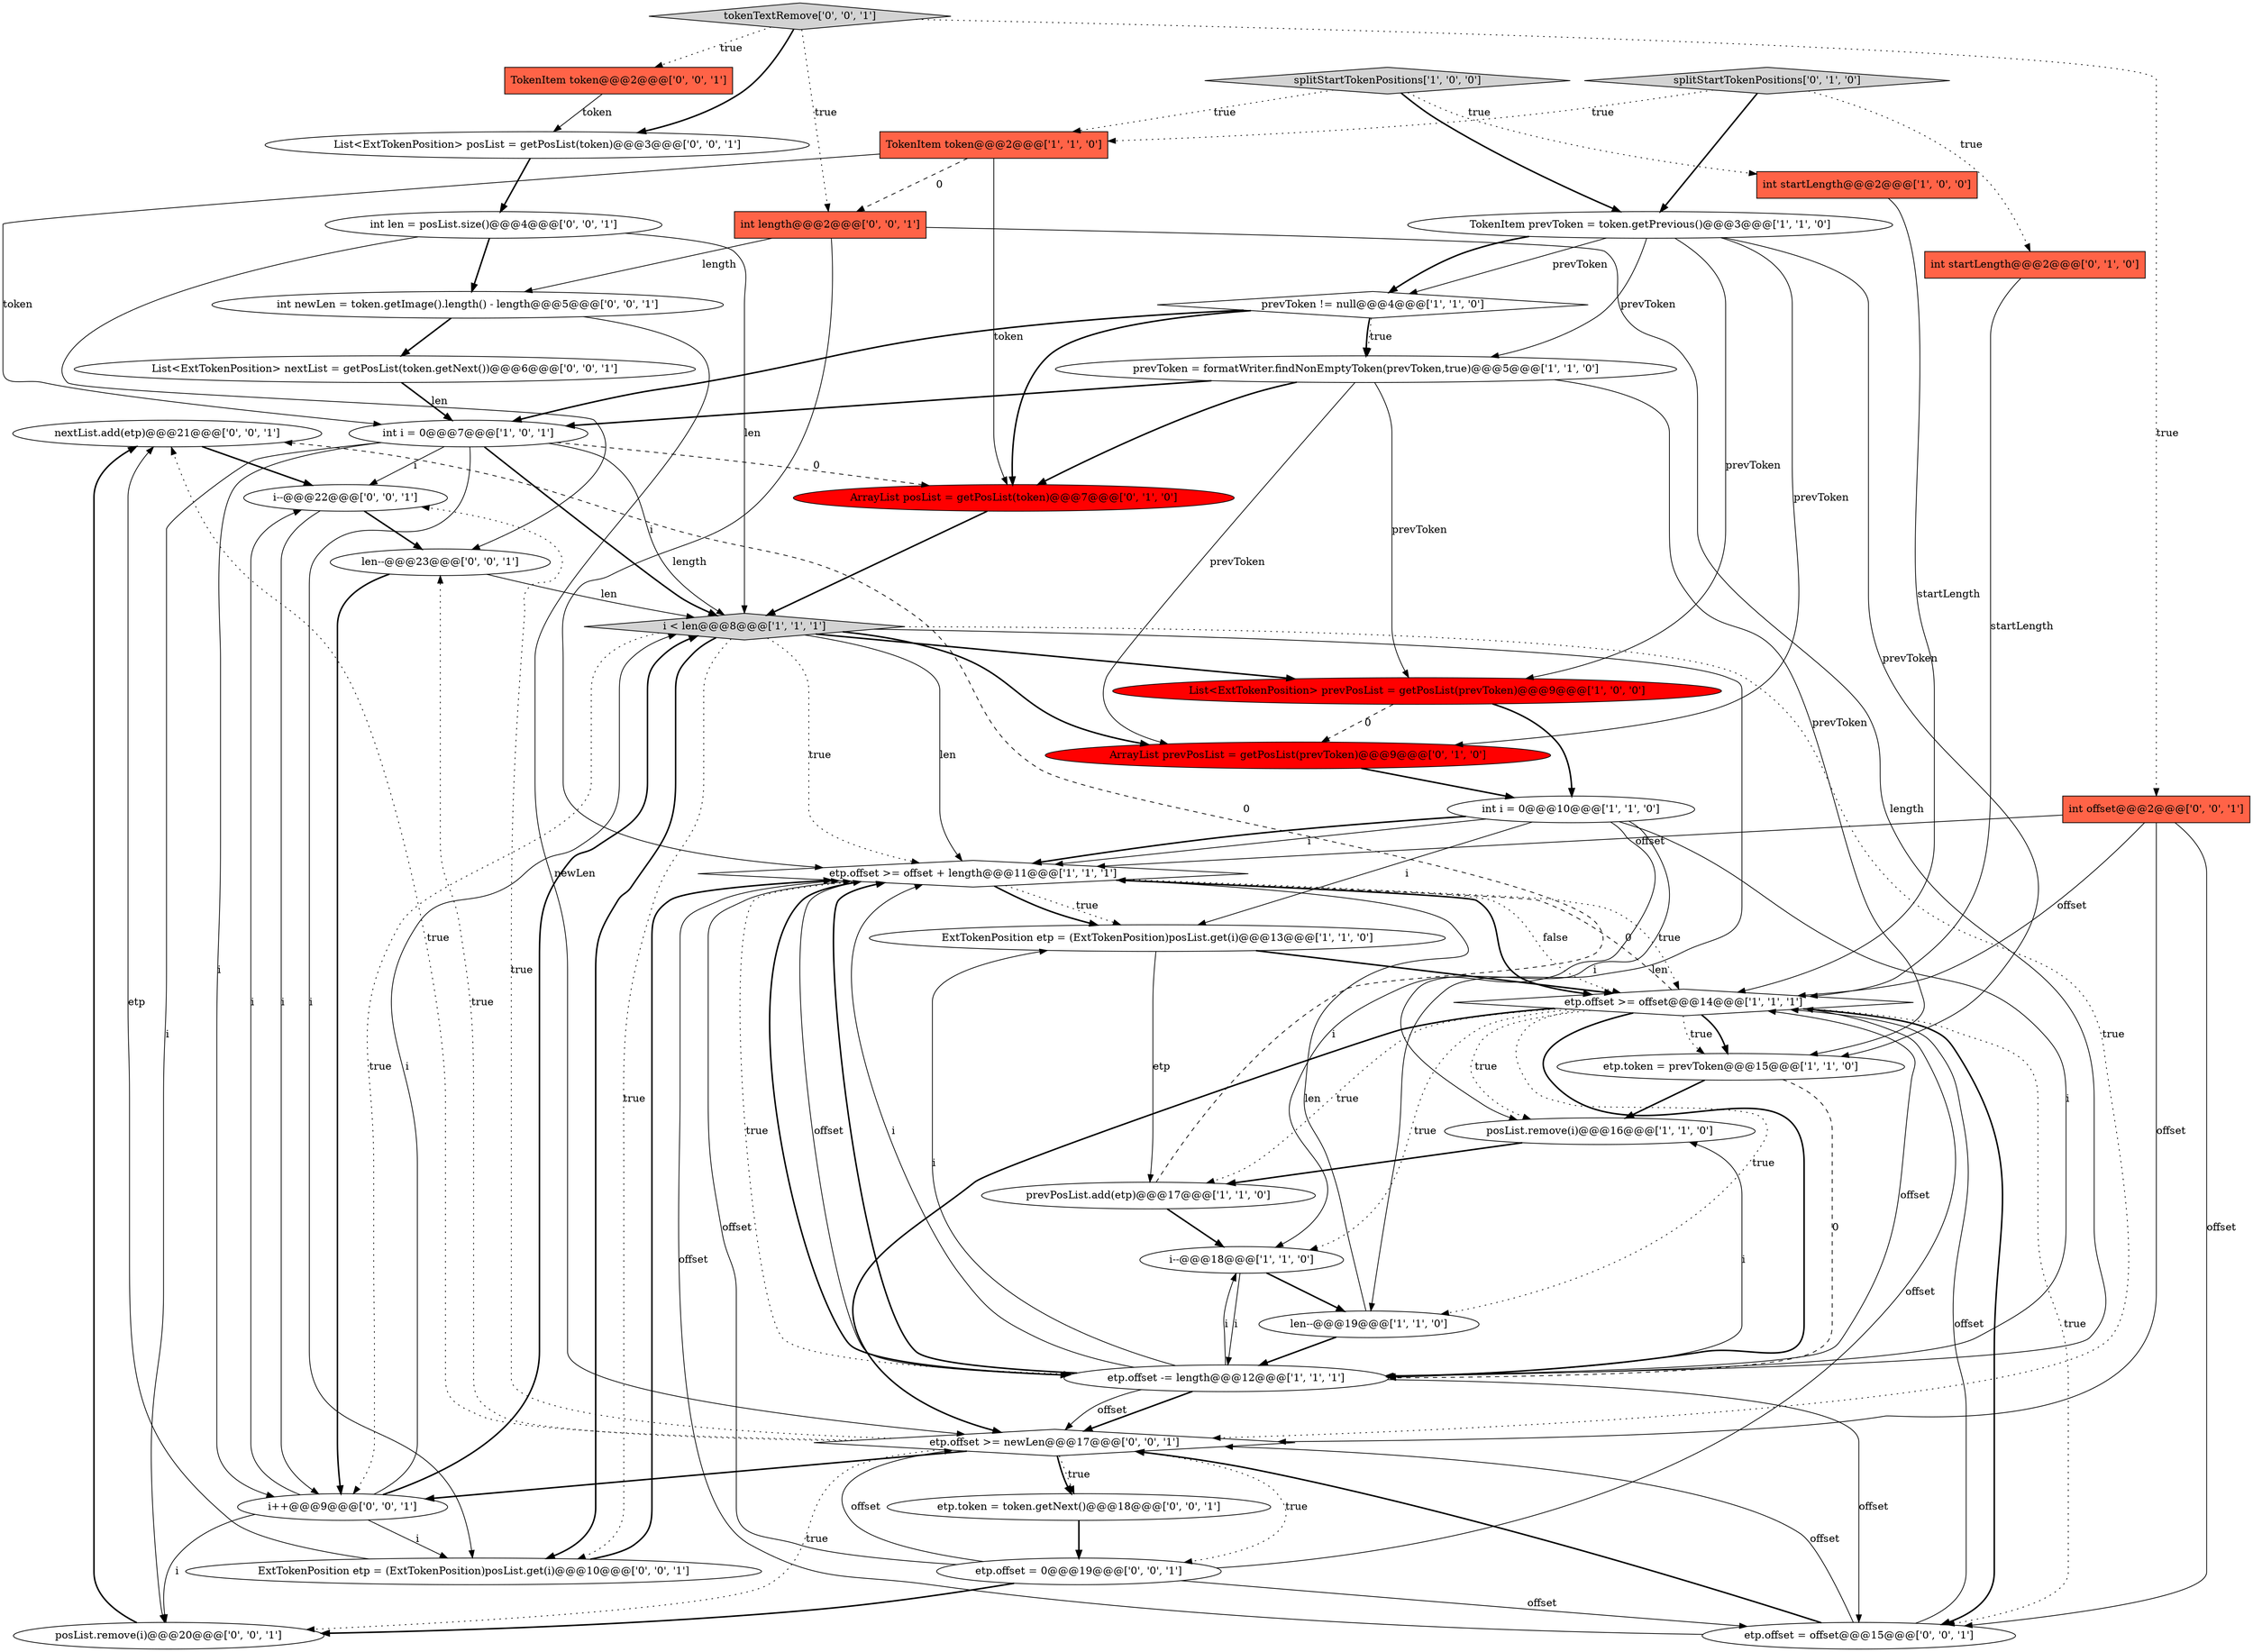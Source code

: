 digraph {
23 [style = filled, label = "nextList.add(etp)@@@21@@@['0', '0', '1']", fillcolor = white, shape = ellipse image = "AAA0AAABBB3BBB"];
12 [style = filled, label = "TokenItem token@@@2@@@['1', '1', '0']", fillcolor = tomato, shape = box image = "AAA0AAABBB1BBB"];
10 [style = filled, label = "etp.token = prevToken@@@15@@@['1', '1', '0']", fillcolor = white, shape = ellipse image = "AAA0AAABBB1BBB"];
27 [style = filled, label = "posList.remove(i)@@@20@@@['0', '0', '1']", fillcolor = white, shape = ellipse image = "AAA0AAABBB3BBB"];
13 [style = filled, label = "prevToken != null@@@4@@@['1', '1', '0']", fillcolor = white, shape = diamond image = "AAA0AAABBB1BBB"];
40 [style = filled, label = "len--@@@23@@@['0', '0', '1']", fillcolor = white, shape = ellipse image = "AAA0AAABBB3BBB"];
8 [style = filled, label = "ExtTokenPosition etp = (ExtTokenPosition)posList.get(i)@@@13@@@['1', '1', '0']", fillcolor = white, shape = ellipse image = "AAA0AAABBB1BBB"];
16 [style = filled, label = "etp.offset >= offset + length@@@11@@@['1', '1', '1']", fillcolor = white, shape = diamond image = "AAA0AAABBB1BBB"];
25 [style = filled, label = "etp.token = token.getNext()@@@18@@@['0', '0', '1']", fillcolor = white, shape = ellipse image = "AAA0AAABBB3BBB"];
15 [style = filled, label = "prevToken = formatWriter.findNonEmptyToken(prevToken,true)@@@5@@@['1', '1', '0']", fillcolor = white, shape = ellipse image = "AAA0AAABBB1BBB"];
33 [style = filled, label = "int offset@@@2@@@['0', '0', '1']", fillcolor = tomato, shape = box image = "AAA0AAABBB3BBB"];
20 [style = filled, label = "int startLength@@@2@@@['0', '1', '0']", fillcolor = tomato, shape = box image = "AAA0AAABBB2BBB"];
3 [style = filled, label = "int startLength@@@2@@@['1', '0', '0']", fillcolor = tomato, shape = box image = "AAA0AAABBB1BBB"];
17 [style = filled, label = "etp.offset >= offset@@@14@@@['1', '1', '1']", fillcolor = white, shape = diamond image = "AAA0AAABBB1BBB"];
37 [style = filled, label = "int length@@@2@@@['0', '0', '1']", fillcolor = tomato, shape = box image = "AAA0AAABBB3BBB"];
31 [style = filled, label = "etp.offset = offset@@@15@@@['0', '0', '1']", fillcolor = white, shape = ellipse image = "AAA0AAABBB3BBB"];
2 [style = filled, label = "posList.remove(i)@@@16@@@['1', '1', '0']", fillcolor = white, shape = ellipse image = "AAA0AAABBB1BBB"];
4 [style = filled, label = "etp.offset -= length@@@12@@@['1', '1', '1']", fillcolor = white, shape = ellipse image = "AAA0AAABBB1BBB"];
14 [style = filled, label = "splitStartTokenPositions['1', '0', '0']", fillcolor = lightgray, shape = diamond image = "AAA0AAABBB1BBB"];
29 [style = filled, label = "ExtTokenPosition etp = (ExtTokenPosition)posList.get(i)@@@10@@@['0', '0', '1']", fillcolor = white, shape = ellipse image = "AAA0AAABBB3BBB"];
30 [style = filled, label = "int newLen = token.getImage().length() - length@@@5@@@['0', '0', '1']", fillcolor = white, shape = ellipse image = "AAA0AAABBB3BBB"];
24 [style = filled, label = "tokenTextRemove['0', '0', '1']", fillcolor = lightgray, shape = diamond image = "AAA0AAABBB3BBB"];
38 [style = filled, label = "etp.offset >= newLen@@@17@@@['0', '0', '1']", fillcolor = white, shape = diamond image = "AAA0AAABBB3BBB"];
19 [style = filled, label = "ArrayList posList = getPosList(token)@@@7@@@['0', '1', '0']", fillcolor = red, shape = ellipse image = "AAA1AAABBB2BBB"];
34 [style = filled, label = "etp.offset = 0@@@19@@@['0', '0', '1']", fillcolor = white, shape = ellipse image = "AAA0AAABBB3BBB"];
1 [style = filled, label = "i < len@@@8@@@['1', '1', '1']", fillcolor = lightgray, shape = diamond image = "AAA0AAABBB1BBB"];
26 [style = filled, label = "TokenItem token@@@2@@@['0', '0', '1']", fillcolor = tomato, shape = box image = "AAA0AAABBB3BBB"];
22 [style = filled, label = "ArrayList prevPosList = getPosList(prevToken)@@@9@@@['0', '1', '0']", fillcolor = red, shape = ellipse image = "AAA1AAABBB2BBB"];
35 [style = filled, label = "i--@@@22@@@['0', '0', '1']", fillcolor = white, shape = ellipse image = "AAA0AAABBB3BBB"];
36 [style = filled, label = "List<ExtTokenPosition> posList = getPosList(token)@@@3@@@['0', '0', '1']", fillcolor = white, shape = ellipse image = "AAA0AAABBB3BBB"];
21 [style = filled, label = "splitStartTokenPositions['0', '1', '0']", fillcolor = lightgray, shape = diamond image = "AAA0AAABBB2BBB"];
5 [style = filled, label = "int i = 0@@@10@@@['1', '1', '0']", fillcolor = white, shape = ellipse image = "AAA0AAABBB1BBB"];
9 [style = filled, label = "prevPosList.add(etp)@@@17@@@['1', '1', '0']", fillcolor = white, shape = ellipse image = "AAA0AAABBB1BBB"];
0 [style = filled, label = "i--@@@18@@@['1', '1', '0']", fillcolor = white, shape = ellipse image = "AAA0AAABBB1BBB"];
18 [style = filled, label = "List<ExtTokenPosition> prevPosList = getPosList(prevToken)@@@9@@@['1', '0', '0']", fillcolor = red, shape = ellipse image = "AAA1AAABBB1BBB"];
11 [style = filled, label = "len--@@@19@@@['1', '1', '0']", fillcolor = white, shape = ellipse image = "AAA0AAABBB1BBB"];
6 [style = filled, label = "int i = 0@@@7@@@['1', '0', '1']", fillcolor = white, shape = ellipse image = "AAA0AAABBB1BBB"];
7 [style = filled, label = "TokenItem prevToken = token.getPrevious()@@@3@@@['1', '1', '0']", fillcolor = white, shape = ellipse image = "AAA0AAABBB1BBB"];
28 [style = filled, label = "List<ExtTokenPosition> nextList = getPosList(token.getNext())@@@6@@@['0', '0', '1']", fillcolor = white, shape = ellipse image = "AAA0AAABBB3BBB"];
32 [style = filled, label = "i++@@@9@@@['0', '0', '1']", fillcolor = white, shape = ellipse image = "AAA0AAABBB3BBB"];
39 [style = filled, label = "int len = posList.size()@@@4@@@['0', '0', '1']", fillcolor = white, shape = ellipse image = "AAA0AAABBB3BBB"];
40->1 [style = solid, label="len"];
21->12 [style = dotted, label="true"];
15->10 [style = solid, label="prevToken"];
28->6 [style = bold, label=""];
17->16 [style = dashed, label="0"];
25->34 [style = bold, label=""];
33->17 [style = solid, label="offset"];
38->34 [style = dotted, label="true"];
16->17 [style = dotted, label="true"];
33->31 [style = solid, label="offset"];
4->31 [style = solid, label="offset"];
1->16 [style = solid, label="len"];
24->33 [style = dotted, label="true"];
0->4 [style = solid, label="i"];
30->38 [style = solid, label="newLen"];
7->18 [style = solid, label="prevToken"];
8->9 [style = solid, label="etp"];
4->2 [style = solid, label="i"];
32->1 [style = solid, label="i"];
14->7 [style = bold, label=""];
17->38 [style = bold, label=""];
15->18 [style = solid, label="prevToken"];
19->1 [style = bold, label=""];
30->28 [style = bold, label=""];
4->16 [style = solid, label="offset"];
37->4 [style = solid, label="length"];
34->38 [style = solid, label="offset"];
35->32 [style = solid, label="i"];
14->3 [style = dotted, label="true"];
13->15 [style = dotted, label="true"];
17->2 [style = dotted, label="true"];
34->31 [style = solid, label="offset"];
33->16 [style = solid, label="offset"];
39->1 [style = solid, label="len"];
38->40 [style = dotted, label="true"];
4->16 [style = bold, label=""];
3->17 [style = solid, label="startLength"];
6->1 [style = solid, label="i"];
39->40 [style = solid, label="len"];
5->16 [style = solid, label="i"];
4->38 [style = bold, label=""];
21->20 [style = dotted, label="true"];
1->11 [style = solid, label="len"];
12->37 [style = dashed, label="0"];
14->12 [style = dotted, label="true"];
15->22 [style = solid, label="prevToken"];
31->16 [style = solid, label="offset"];
2->9 [style = bold, label=""];
16->17 [style = bold, label=""];
16->4 [style = dotted, label="true"];
12->19 [style = solid, label="token"];
22->5 [style = bold, label=""];
9->23 [style = dashed, label="0"];
4->8 [style = solid, label="i"];
1->32 [style = dotted, label="true"];
38->32 [style = bold, label=""];
23->35 [style = bold, label=""];
8->17 [style = bold, label=""];
35->40 [style = bold, label=""];
24->26 [style = dotted, label="true"];
38->23 [style = dotted, label="true"];
6->19 [style = dashed, label="0"];
38->25 [style = bold, label=""];
21->7 [style = bold, label=""];
4->0 [style = solid, label="i"];
10->2 [style = bold, label=""];
13->15 [style = bold, label=""];
37->30 [style = solid, label="length"];
29->16 [style = bold, label=""];
16->17 [style = dotted, label="false"];
11->16 [style = solid, label="len"];
5->8 [style = solid, label="i"];
17->10 [style = bold, label=""];
16->8 [style = dotted, label="true"];
34->16 [style = solid, label="offset"];
16->8 [style = bold, label=""];
18->22 [style = dashed, label="0"];
38->27 [style = dotted, label="true"];
5->2 [style = solid, label="i"];
11->4 [style = bold, label=""];
32->35 [style = solid, label="i"];
0->11 [style = bold, label=""];
32->27 [style = solid, label="i"];
31->38 [style = bold, label=""];
38->25 [style = dotted, label="true"];
6->35 [style = solid, label="i"];
15->19 [style = bold, label=""];
26->36 [style = solid, label="token"];
36->39 [style = bold, label=""];
7->10 [style = solid, label="prevToken"];
5->16 [style = bold, label=""];
7->13 [style = solid, label="prevToken"];
6->1 [style = bold, label=""];
20->17 [style = solid, label="startLength"];
13->19 [style = bold, label=""];
4->16 [style = solid, label="i"];
32->1 [style = bold, label=""];
40->32 [style = bold, label=""];
12->6 [style = solid, label="token"];
32->29 [style = solid, label="i"];
1->16 [style = dotted, label="true"];
31->17 [style = solid, label="offset"];
6->32 [style = solid, label="i"];
13->6 [style = bold, label=""];
1->29 [style = bold, label=""];
16->4 [style = bold, label=""];
1->38 [style = dotted, label="true"];
17->4 [style = bold, label=""];
34->17 [style = solid, label="offset"];
17->11 [style = dotted, label="true"];
7->13 [style = bold, label=""];
17->0 [style = dotted, label="true"];
9->0 [style = bold, label=""];
10->4 [style = dashed, label="0"];
7->15 [style = solid, label="prevToken"];
5->4 [style = solid, label="i"];
6->29 [style = solid, label="i"];
37->16 [style = solid, label="length"];
17->31 [style = bold, label=""];
1->18 [style = bold, label=""];
15->6 [style = bold, label=""];
7->22 [style = solid, label="prevToken"];
4->38 [style = solid, label="offset"];
1->22 [style = bold, label=""];
39->30 [style = bold, label=""];
17->31 [style = dotted, label="true"];
1->29 [style = dotted, label="true"];
24->36 [style = bold, label=""];
17->10 [style = dotted, label="true"];
6->27 [style = solid, label="i"];
4->17 [style = solid, label="offset"];
38->35 [style = dotted, label="true"];
18->5 [style = bold, label=""];
17->9 [style = dotted, label="true"];
29->23 [style = solid, label="etp"];
24->37 [style = dotted, label="true"];
5->0 [style = solid, label="i"];
27->23 [style = bold, label=""];
33->38 [style = solid, label="offset"];
34->27 [style = bold, label=""];
31->38 [style = solid, label="offset"];
}
